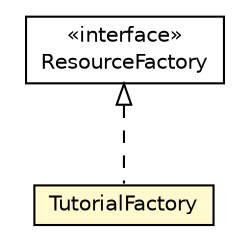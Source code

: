 #!/usr/local/bin/dot
#
# Class diagram 
# Generated by UMLGraph version R5_6-24-gf6e263 (http://www.umlgraph.org/)
#

digraph G {
	edge [fontname="Helvetica",fontsize=10,labelfontname="Helvetica",labelfontsize=10];
	node [fontname="Helvetica",fontsize=10,shape=plaintext];
	nodesep=0.25;
	ranksep=0.5;
	// org.universAAL.ontology.TutorialFactory
	c21842 [label=<<table title="org.universAAL.ontology.TutorialFactory" border="0" cellborder="1" cellspacing="0" cellpadding="2" port="p" bgcolor="lemonChiffon" href="./TutorialFactory.html">
		<tr><td><table border="0" cellspacing="0" cellpadding="1">
<tr><td align="center" balign="center"> TutorialFactory </td></tr>
		</table></td></tr>
		</table>>, URL="./TutorialFactory.html", fontname="Helvetica", fontcolor="black", fontsize=10.0];
	//org.universAAL.ontology.TutorialFactory implements org.universAAL.middleware.rdf.ResourceFactory
	c21963:p -> c21842:p [dir=back,arrowtail=empty,style=dashed];
	// org.universAAL.middleware.rdf.ResourceFactory
	c21963 [label=<<table title="org.universAAL.middleware.rdf.ResourceFactory" border="0" cellborder="1" cellspacing="0" cellpadding="2" port="p" href="http://java.sun.com/j2se/1.4.2/docs/api/org/universAAL/middleware/rdf/ResourceFactory.html">
		<tr><td><table border="0" cellspacing="0" cellpadding="1">
<tr><td align="center" balign="center"> &#171;interface&#187; </td></tr>
<tr><td align="center" balign="center"> ResourceFactory </td></tr>
		</table></td></tr>
		</table>>, URL="http://java.sun.com/j2se/1.4.2/docs/api/org/universAAL/middleware/rdf/ResourceFactory.html", fontname="Helvetica", fontcolor="black", fontsize=10.0];
}


